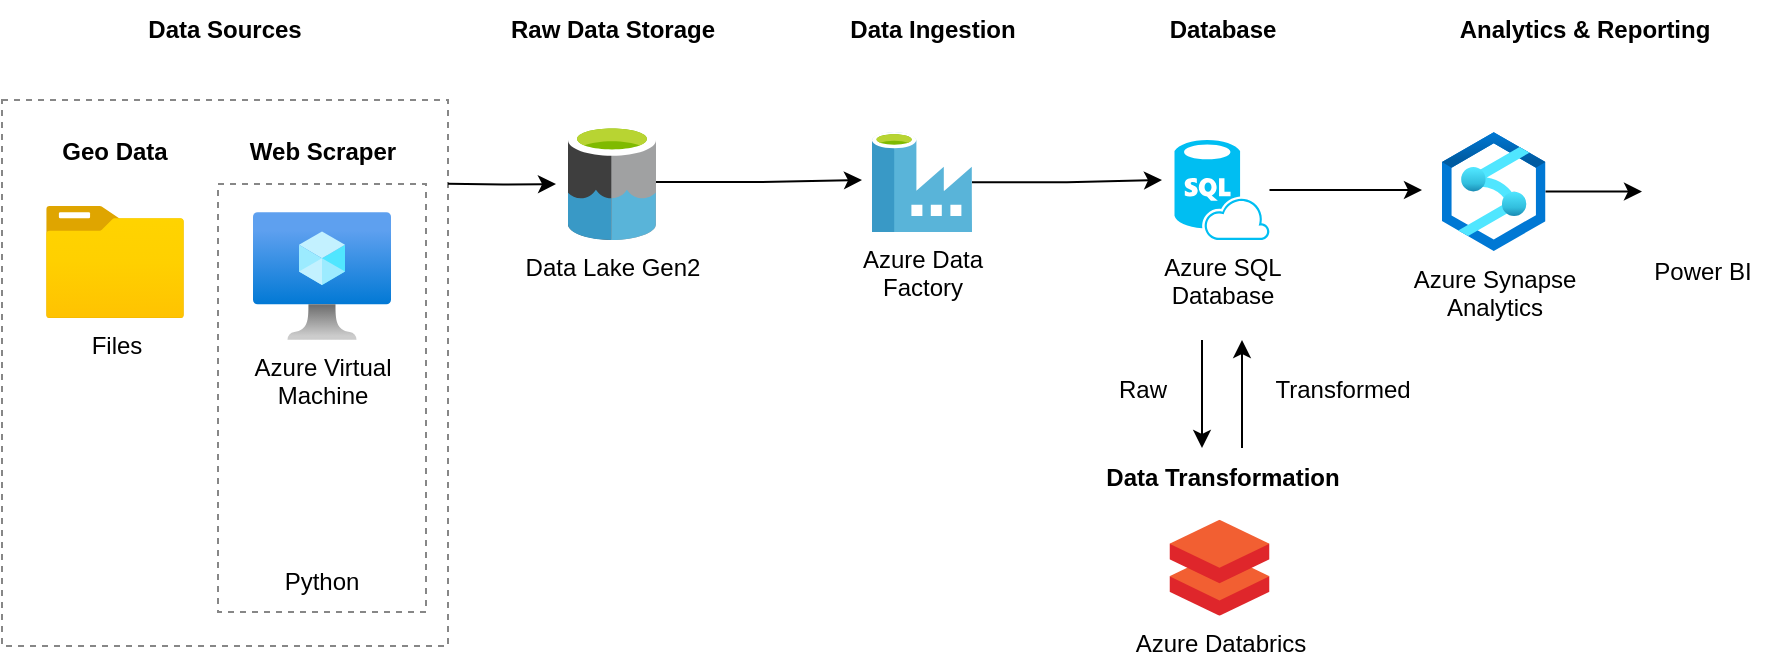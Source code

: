 <mxfile version="22.0.3" type="device">
  <diagram id="WI9T0HZ2pTsCkuznbFz-" name="Page-1">
    <mxGraphModel dx="1486" dy="-792" grid="0" gridSize="10" guides="1" tooltips="1" connect="1" arrows="1" fold="1" page="1" pageScale="1" pageWidth="1169" pageHeight="827" math="0" shadow="0">
      <root>
        <mxCell id="0" />
        <mxCell id="1" parent="0" />
        <mxCell id="1u7TbK9TsXJTor0NxbXx-122" value="" style="rounded=0;whiteSpace=wrap;html=1;fillColor=none;strokeWidth=1;dashed=1;strokeColor=#878787;" vertex="1" parent="1">
          <mxGeometry x="225" y="1964" width="104" height="214" as="geometry" />
        </mxCell>
        <mxCell id="1u7TbK9TsXJTor0NxbXx-94" value="" style="rounded=0;whiteSpace=wrap;html=1;fillColor=none;strokeWidth=1;dashed=1;strokeColor=#878787;" vertex="1" parent="1">
          <mxGeometry x="117" y="1922" width="223" height="273" as="geometry" />
        </mxCell>
        <mxCell id="1u7TbK9TsXJTor0NxbXx-95" value="Azure Databrics" style="image;sketch=0;aspect=fixed;html=1;points=[];align=center;fontSize=12;image=img/lib/mscae/Databricks.svg;" vertex="1" parent="1">
          <mxGeometry x="700.75" y="2131.89" width="50" height="48" as="geometry" />
        </mxCell>
        <mxCell id="1u7TbK9TsXJTor0NxbXx-96" value="Azure Virtual&lt;br&gt;Machine" style="image;aspect=fixed;html=1;points=[];align=center;fontSize=12;image=img/lib/azure2/compute/Virtual_Machine.svg;" vertex="1" parent="1">
          <mxGeometry x="242.5" y="1978" width="69" height="64" as="geometry" />
        </mxCell>
        <mxCell id="1u7TbK9TsXJTor0NxbXx-97" style="edgeStyle=orthogonalEdgeStyle;rounded=0;orthogonalLoop=1;jettySize=auto;html=1;" edge="1" source="1u7TbK9TsXJTor0NxbXx-98" parent="1">
          <mxGeometry relative="1" as="geometry">
            <mxPoint x="937" y="1967.8" as="targetPoint" />
          </mxGeometry>
        </mxCell>
        <mxCell id="1u7TbK9TsXJTor0NxbXx-98" value="Azure Synapse&lt;br&gt;Analytics" style="image;aspect=fixed;html=1;points=[];align=center;fontSize=12;image=img/lib/azure2/databases/Azure_Synapse_Analytics.svg;" vertex="1" parent="1">
          <mxGeometry x="837" y="1938.05" width="51.74" height="59.5" as="geometry" />
        </mxCell>
        <mxCell id="1u7TbK9TsXJTor0NxbXx-99" style="edgeStyle=orthogonalEdgeStyle;rounded=0;orthogonalLoop=1;jettySize=auto;html=1;" edge="1" source="1u7TbK9TsXJTor0NxbXx-100" parent="1">
          <mxGeometry relative="1" as="geometry">
            <mxPoint x="697" y="1962" as="targetPoint" />
          </mxGeometry>
        </mxCell>
        <mxCell id="1u7TbK9TsXJTor0NxbXx-100" value="Azure Data&lt;br&gt;Factory" style="image;sketch=0;aspect=fixed;html=1;points=[];align=center;fontSize=12;image=img/lib/mscae/Data_Factory.svg;" vertex="1" parent="1">
          <mxGeometry x="552" y="1938.06" width="50" height="50" as="geometry" />
        </mxCell>
        <mxCell id="1u7TbK9TsXJTor0NxbXx-101" value="Python" style="shape=image;verticalLabelPosition=bottom;labelBackgroundColor=default;verticalAlign=top;aspect=fixed;imageAspect=0;image=https://logohistory.net/wp-content/uploads/2023/06/Python-Emblem.png;" vertex="1" parent="1">
          <mxGeometry x="232.56" y="2099" width="88.88" height="50" as="geometry" />
        </mxCell>
        <mxCell id="1u7TbK9TsXJTor0NxbXx-102" value="Web Scraper" style="text;html=1;align=center;verticalAlign=middle;resizable=0;points=[];autosize=1;strokeColor=none;fillColor=none;fontStyle=1" vertex="1" parent="1">
          <mxGeometry x="227" y="1933" width="100" height="30" as="geometry" />
        </mxCell>
        <mxCell id="1u7TbK9TsXJTor0NxbXx-103" value="Power BI" style="shape=image;verticalLabelPosition=bottom;labelBackgroundColor=default;verticalAlign=top;aspect=fixed;imageAspect=0;image=https://cdn.freelogovectors.net/wp-content/uploads/2023/11/power-bi-logo-freelogovectors.net_.png;" vertex="1" parent="1">
          <mxGeometry x="927" y="1934.11" width="81" height="60" as="geometry" />
        </mxCell>
        <mxCell id="1u7TbK9TsXJTor0NxbXx-104" value="Raw Data Storage" style="text;html=1;align=center;verticalAlign=middle;resizable=0;points=[];autosize=1;strokeColor=none;fillColor=none;fontStyle=1" vertex="1" parent="1">
          <mxGeometry x="357" y="1872" width="130" height="30" as="geometry" />
        </mxCell>
        <mxCell id="1u7TbK9TsXJTor0NxbXx-105" style="edgeStyle=orthogonalEdgeStyle;rounded=0;orthogonalLoop=1;jettySize=auto;html=1;" edge="1" source="1u7TbK9TsXJTor0NxbXx-106" parent="1">
          <mxGeometry relative="1" as="geometry">
            <mxPoint x="547" y="1962" as="targetPoint" />
          </mxGeometry>
        </mxCell>
        <mxCell id="1u7TbK9TsXJTor0NxbXx-106" value="Data Lake Gen2" style="image;sketch=0;aspect=fixed;html=1;points=[];align=center;fontSize=12;image=img/lib/mscae/Data_Lake.svg;" vertex="1" parent="1">
          <mxGeometry x="400" y="1934.11" width="44" height="57.89" as="geometry" />
        </mxCell>
        <mxCell id="1u7TbK9TsXJTor0NxbXx-107" value="Data Ingestion" style="text;html=1;align=center;verticalAlign=middle;resizable=0;points=[];autosize=1;strokeColor=none;fillColor=none;fontStyle=1" vertex="1" parent="1">
          <mxGeometry x="527" y="1872" width="110" height="30" as="geometry" />
        </mxCell>
        <mxCell id="1u7TbK9TsXJTor0NxbXx-108" style="edgeStyle=orthogonalEdgeStyle;rounded=0;orthogonalLoop=1;jettySize=auto;html=1;startArrow=classic;startFill=1;endArrow=none;endFill=0;" edge="1" parent="1">
          <mxGeometry relative="1" as="geometry">
            <mxPoint x="717.0" y="2042" as="targetPoint" />
            <mxPoint x="717.0" y="2096" as="sourcePoint" />
          </mxGeometry>
        </mxCell>
        <mxCell id="1u7TbK9TsXJTor0NxbXx-109" value="Data Transformation" style="text;html=1;align=center;verticalAlign=middle;resizable=0;points=[];autosize=1;strokeColor=none;fillColor=none;fontStyle=1" vertex="1" parent="1">
          <mxGeometry x="657" y="2096" width="140" height="30" as="geometry" />
        </mxCell>
        <mxCell id="1u7TbK9TsXJTor0NxbXx-110" value="Analytics &amp;amp; Reporting" style="text;html=1;align=center;verticalAlign=middle;resizable=0;points=[];autosize=1;strokeColor=none;fillColor=none;fontStyle=1" vertex="1" parent="1">
          <mxGeometry x="836" y="1874" width="143" height="26" as="geometry" />
        </mxCell>
        <mxCell id="1u7TbK9TsXJTor0NxbXx-112" value="Files" style="image;aspect=fixed;html=1;points=[];align=center;fontSize=12;image=img/lib/azure2/general/Folder_Blank.svg;" vertex="1" parent="1">
          <mxGeometry x="139" y="1975.0" width="69" height="56.0" as="geometry" />
        </mxCell>
        <mxCell id="1u7TbK9TsXJTor0NxbXx-113" value="Database" style="text;html=1;align=center;verticalAlign=middle;resizable=0;points=[];autosize=1;strokeColor=none;fillColor=none;fontStyle=1" vertex="1" parent="1">
          <mxGeometry x="687" y="1872.0" width="80" height="30" as="geometry" />
        </mxCell>
        <mxCell id="1u7TbK9TsXJTor0NxbXx-114" style="edgeStyle=orthogonalEdgeStyle;rounded=0;orthogonalLoop=1;jettySize=auto;html=1;" edge="1" source="1u7TbK9TsXJTor0NxbXx-115" parent="1">
          <mxGeometry relative="1" as="geometry">
            <mxPoint x="827" y="1967" as="targetPoint" />
          </mxGeometry>
        </mxCell>
        <mxCell id="1u7TbK9TsXJTor0NxbXx-115" value="Azure SQL&lt;br&gt;Database" style="verticalLabelPosition=bottom;html=1;verticalAlign=top;align=center;strokeColor=none;fillColor=#00BEF2;shape=mxgraph.azure.sql_database_sql_azure;" vertex="1" parent="1">
          <mxGeometry x="703.25" y="1942" width="47.5" height="50" as="geometry" />
        </mxCell>
        <mxCell id="1u7TbK9TsXJTor0NxbXx-116" style="edgeStyle=orthogonalEdgeStyle;rounded=0;orthogonalLoop=1;jettySize=auto;html=1;endArrow=classic;endFill=1;startArrow=none;startFill=0;" edge="1" parent="1">
          <mxGeometry relative="1" as="geometry">
            <mxPoint x="737.0" y="2042" as="targetPoint" />
            <mxPoint x="737.0" y="2096" as="sourcePoint" />
          </mxGeometry>
        </mxCell>
        <mxCell id="1u7TbK9TsXJTor0NxbXx-117" value="&lt;span style=&quot;font-weight: normal;&quot;&gt;Raw&lt;/span&gt;" style="text;html=1;align=center;verticalAlign=middle;resizable=0;points=[];autosize=1;strokeColor=none;fillColor=none;fontStyle=1" vertex="1" parent="1">
          <mxGeometry x="662" y="2052" width="50" height="30" as="geometry" />
        </mxCell>
        <mxCell id="1u7TbK9TsXJTor0NxbXx-118" value="&lt;span style=&quot;font-weight: normal;&quot;&gt;Transformed&lt;/span&gt;" style="text;html=1;align=center;verticalAlign=middle;resizable=0;points=[];autosize=1;strokeColor=none;fillColor=none;fontStyle=1" vertex="1" parent="1">
          <mxGeometry x="742" y="2052" width="90" height="30" as="geometry" />
        </mxCell>
        <mxCell id="1u7TbK9TsXJTor0NxbXx-119" style="edgeStyle=orthogonalEdgeStyle;rounded=0;orthogonalLoop=1;jettySize=auto;html=1;" edge="1" parent="1">
          <mxGeometry relative="1" as="geometry">
            <mxPoint x="394" y="1964" as="targetPoint" />
            <mxPoint x="340" y="1963.82" as="sourcePoint" />
          </mxGeometry>
        </mxCell>
        <mxCell id="1u7TbK9TsXJTor0NxbXx-120" value="Data Sources" style="text;html=1;align=center;verticalAlign=middle;resizable=0;points=[];autosize=1;strokeColor=none;fillColor=none;fontStyle=1" vertex="1" parent="1">
          <mxGeometry x="180" y="1874" width="95" height="26" as="geometry" />
        </mxCell>
        <mxCell id="1u7TbK9TsXJTor0NxbXx-121" value="Geo Data" style="text;html=1;align=center;verticalAlign=middle;resizable=0;points=[];autosize=1;strokeColor=none;fillColor=none;fontStyle=1" vertex="1" parent="1">
          <mxGeometry x="137" y="1935" width="71" height="26" as="geometry" />
        </mxCell>
      </root>
    </mxGraphModel>
  </diagram>
</mxfile>
